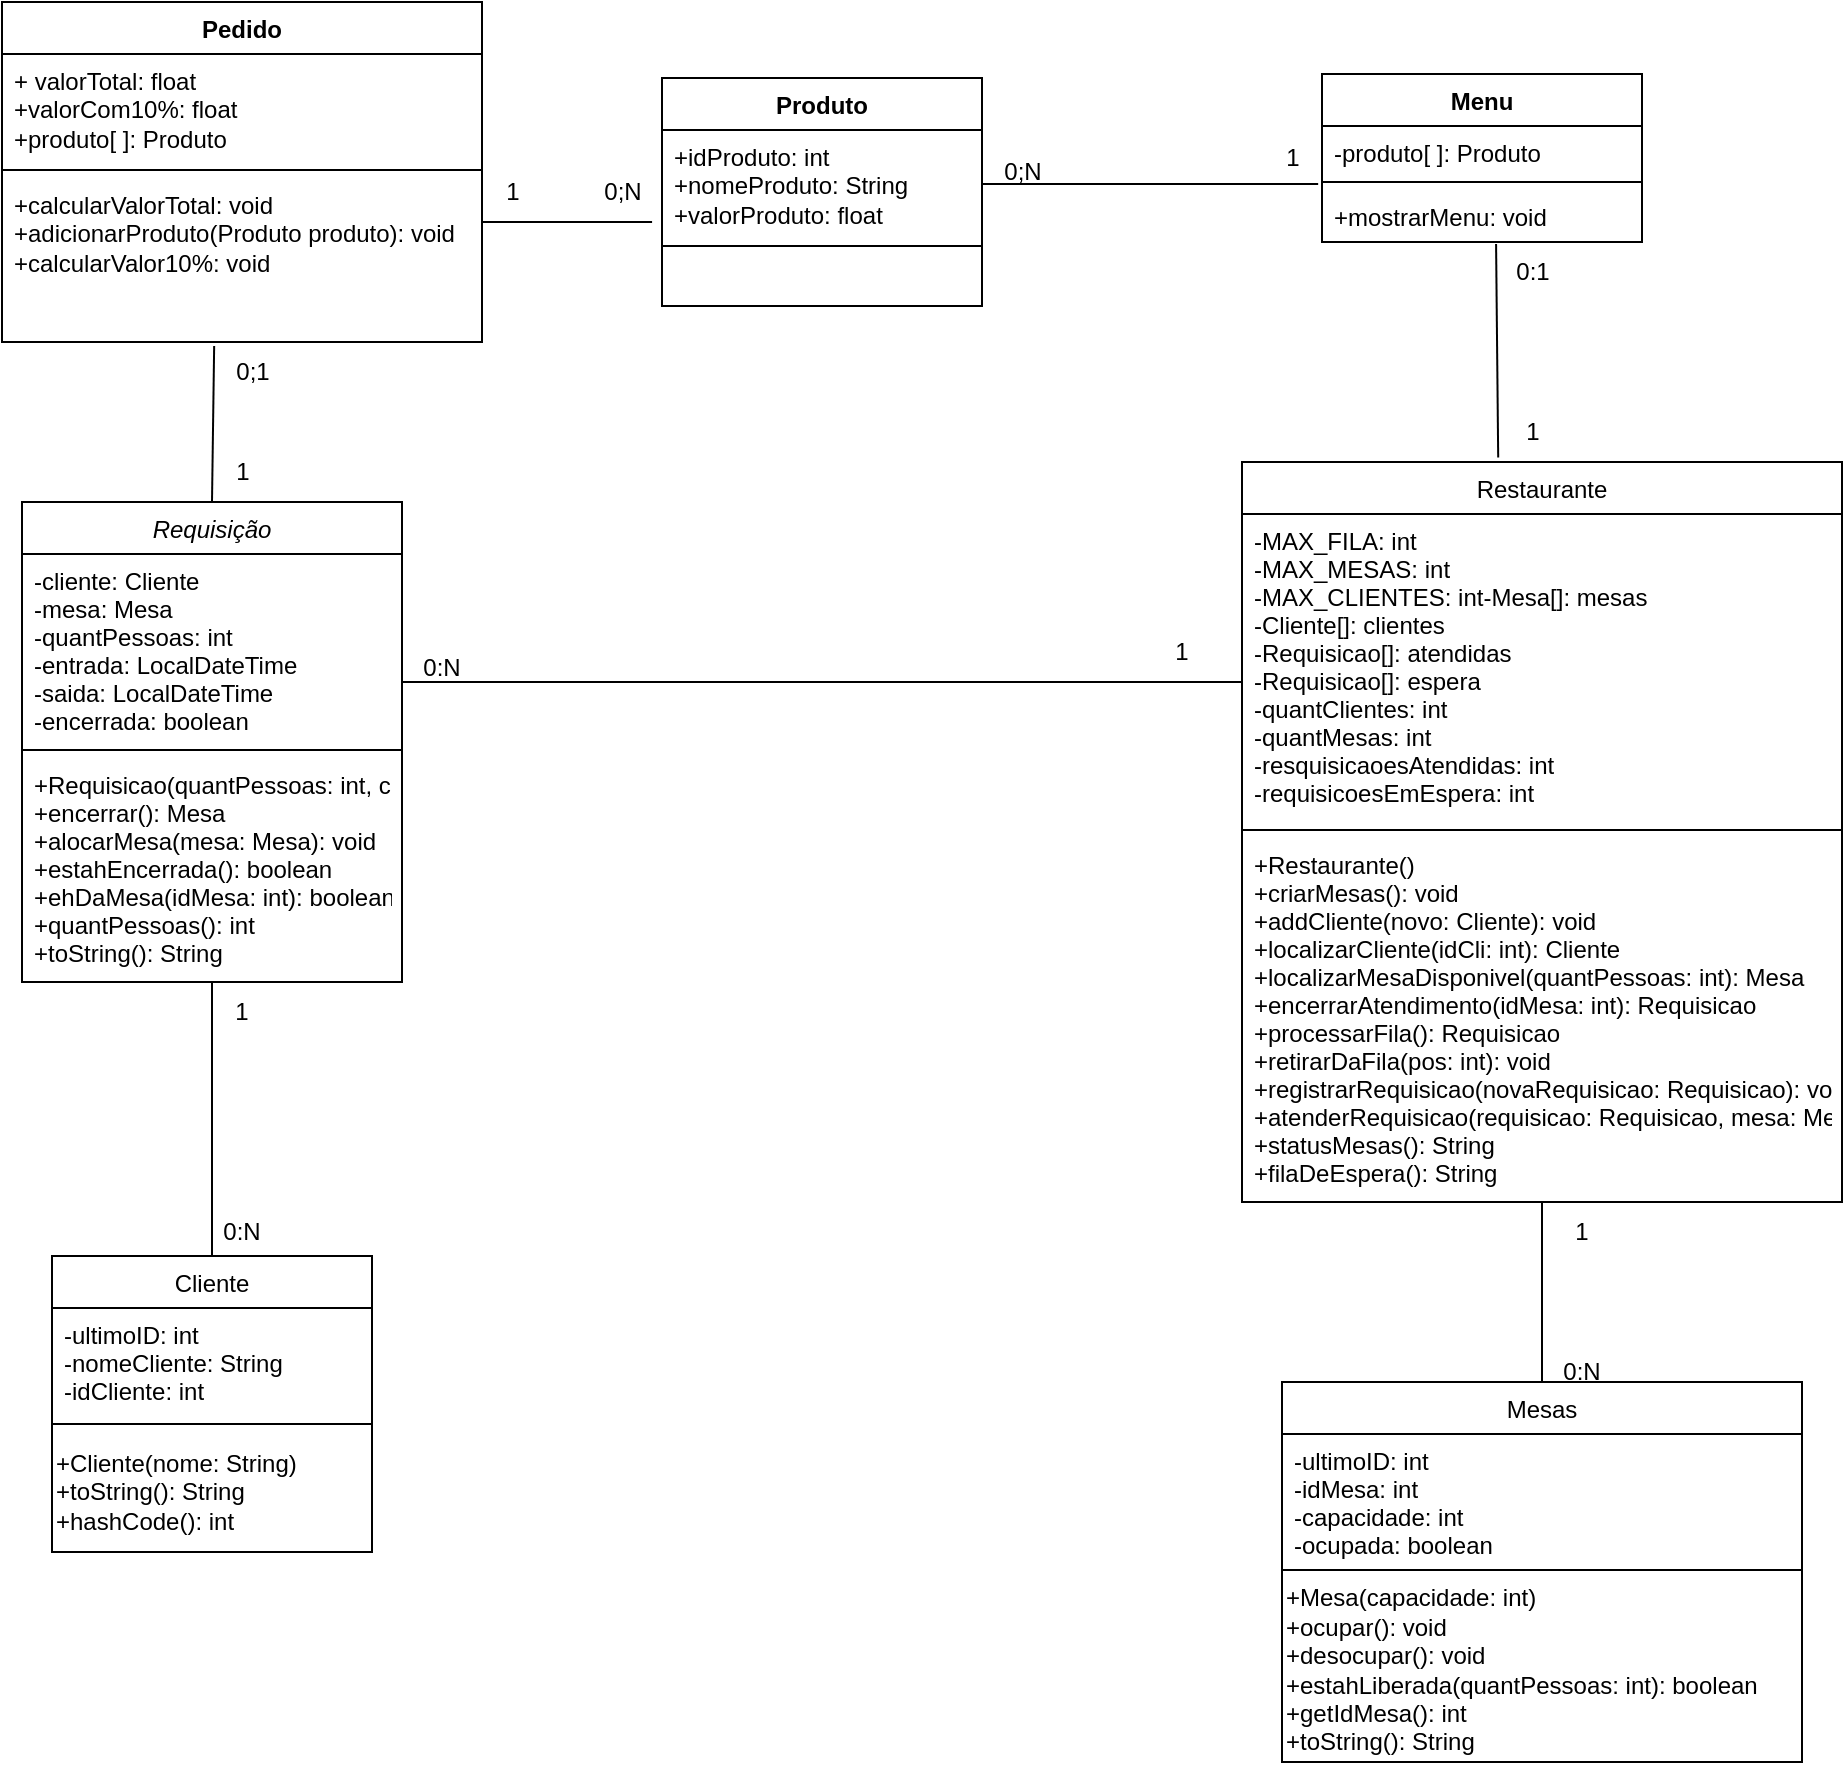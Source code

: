 <mxfile scale="1" border="0" version="24.4.0" type="device">
  <diagram id="C5RBs43oDa-KdzZeNtuy" name="Page-1">
    <mxGraphModel dx="1434" dy="1947" grid="1" gridSize="10" guides="1" tooltips="1" connect="1" arrows="1" fold="1" page="1" pageScale="1" pageWidth="827" pageHeight="1169" math="0" shadow="0">
      <root>
        <mxCell id="WIyWlLk6GJQsqaUBKTNV-0" />
        <mxCell id="WIyWlLk6GJQsqaUBKTNV-1" parent="WIyWlLk6GJQsqaUBKTNV-0" />
        <mxCell id="zkfFHV4jXpPFQw0GAbJ--0" value="Requisição" style="swimlane;fontStyle=2;align=center;verticalAlign=top;childLayout=stackLayout;horizontal=1;startSize=26;horizontalStack=0;resizeParent=1;resizeLast=0;collapsible=1;marginBottom=0;rounded=0;shadow=0;strokeWidth=1;" parent="WIyWlLk6GJQsqaUBKTNV-1" vertex="1">
          <mxGeometry x="110" y="110" width="190" height="240" as="geometry">
            <mxRectangle x="230" y="140" width="160" height="26" as="alternateBounds" />
          </mxGeometry>
        </mxCell>
        <mxCell id="zkfFHV4jXpPFQw0GAbJ--1" value="-cliente: Cliente&#xa;-mesa: Mesa&#xa;-quantPessoas: int&#xa;-entrada: LocalDateTime&#xa;-saida: LocalDateTime&#xa;-encerrada: boolean" style="text;align=left;verticalAlign=top;spacingLeft=4;spacingRight=4;overflow=hidden;rotatable=0;points=[[0,0.5],[1,0.5]];portConstraint=eastwest;" parent="zkfFHV4jXpPFQw0GAbJ--0" vertex="1">
          <mxGeometry y="26" width="190" height="94" as="geometry" />
        </mxCell>
        <mxCell id="zkfFHV4jXpPFQw0GAbJ--4" value="" style="line;html=1;strokeWidth=1;align=left;verticalAlign=middle;spacingTop=-1;spacingLeft=3;spacingRight=3;rotatable=0;labelPosition=right;points=[];portConstraint=eastwest;" parent="zkfFHV4jXpPFQw0GAbJ--0" vertex="1">
          <mxGeometry y="120" width="190" height="8" as="geometry" />
        </mxCell>
        <mxCell id="zkfFHV4jXpPFQw0GAbJ--5" value="+Requisicao(quantPessoas: int, cliente: Cliente)&#xa;+encerrar(): Mesa&#xa;+alocarMesa(mesa: Mesa): void&#xa;+estahEncerrada(): boolean&#xa;+ehDaMesa(idMesa: int): boolean&#xa;+quantPessoas(): int&#xa;+toString(): String" style="text;align=left;verticalAlign=top;spacingLeft=4;spacingRight=4;overflow=hidden;rotatable=0;points=[[0,0.5],[1,0.5]];portConstraint=eastwest;" parent="zkfFHV4jXpPFQw0GAbJ--0" vertex="1">
          <mxGeometry y="128" width="190" height="112" as="geometry" />
        </mxCell>
        <mxCell id="zkfFHV4jXpPFQw0GAbJ--6" value="Mesas" style="swimlane;fontStyle=0;align=center;verticalAlign=top;childLayout=stackLayout;horizontal=1;startSize=26;horizontalStack=0;resizeParent=1;resizeLast=0;collapsible=1;marginBottom=0;rounded=0;shadow=0;strokeWidth=1;" parent="WIyWlLk6GJQsqaUBKTNV-1" vertex="1">
          <mxGeometry x="740" y="550" width="260" height="190" as="geometry">
            <mxRectangle x="130" y="380" width="160" height="26" as="alternateBounds" />
          </mxGeometry>
        </mxCell>
        <mxCell id="zkfFHV4jXpPFQw0GAbJ--7" value="-ultimoID: int&#xa;-idMesa: int&#xa;-capacidade: int&#xa;-ocupada: boolean" style="text;align=left;verticalAlign=top;spacingLeft=4;spacingRight=4;overflow=hidden;rotatable=0;points=[[0,0.5],[1,0.5]];portConstraint=eastwest;" parent="zkfFHV4jXpPFQw0GAbJ--6" vertex="1">
          <mxGeometry y="26" width="260" height="64" as="geometry" />
        </mxCell>
        <mxCell id="zkfFHV4jXpPFQw0GAbJ--9" value="" style="line;html=1;strokeWidth=1;align=left;verticalAlign=middle;spacingTop=-1;spacingLeft=3;spacingRight=3;rotatable=0;labelPosition=right;points=[];portConstraint=eastwest;" parent="zkfFHV4jXpPFQw0GAbJ--6" vertex="1">
          <mxGeometry y="90" width="260" height="8" as="geometry" />
        </mxCell>
        <mxCell id="EjWk67JAwfXrxM7HNn6o-3" value="&lt;div&gt;+Mesa(capacidade: int)&lt;/div&gt;&lt;div&gt;+ocupar(): void&lt;/div&gt;&lt;div&gt;+desocupar(): void&lt;/div&gt;&lt;div&gt;+estahLiberada(quantPessoas: int): boolean&lt;/div&gt;&lt;div&gt;+getIdMesa(): int&lt;/div&gt;&lt;div&gt;+toString(): String&lt;/div&gt;" style="text;html=1;align=left;verticalAlign=middle;whiteSpace=wrap;rounded=0;" parent="zkfFHV4jXpPFQw0GAbJ--6" vertex="1">
          <mxGeometry y="98" width="260" height="92" as="geometry" />
        </mxCell>
        <mxCell id="zkfFHV4jXpPFQw0GAbJ--13" value="Cliente" style="swimlane;fontStyle=0;align=center;verticalAlign=top;childLayout=stackLayout;horizontal=1;startSize=26;horizontalStack=0;resizeParent=1;resizeLast=0;collapsible=1;marginBottom=0;rounded=0;shadow=0;strokeWidth=1;" parent="WIyWlLk6GJQsqaUBKTNV-1" vertex="1">
          <mxGeometry x="125" y="487" width="160" height="148" as="geometry">
            <mxRectangle x="340" y="380" width="170" height="26" as="alternateBounds" />
          </mxGeometry>
        </mxCell>
        <mxCell id="zkfFHV4jXpPFQw0GAbJ--14" value="-ultimoID: int&#xa;-nomeCliente: String&#xa;-idCliente: int" style="text;align=left;verticalAlign=top;spacingLeft=4;spacingRight=4;overflow=hidden;rotatable=0;points=[[0,0.5],[1,0.5]];portConstraint=eastwest;" parent="zkfFHV4jXpPFQw0GAbJ--13" vertex="1">
          <mxGeometry y="26" width="160" height="54" as="geometry" />
        </mxCell>
        <mxCell id="zkfFHV4jXpPFQw0GAbJ--15" value="" style="line;html=1;strokeWidth=1;align=left;verticalAlign=middle;spacingTop=-1;spacingLeft=3;spacingRight=3;rotatable=0;labelPosition=right;points=[];portConstraint=eastwest;" parent="zkfFHV4jXpPFQw0GAbJ--13" vertex="1">
          <mxGeometry y="80" width="160" height="8" as="geometry" />
        </mxCell>
        <mxCell id="fPCmjn3C6ITWCpzV9pjD-17" value="&lt;div&gt;+Cliente(nome: String)&lt;/div&gt;&lt;div&gt;+toString(): String&lt;/div&gt;&lt;div&gt;+hashCode(): int&lt;/div&gt;" style="text;html=1;align=left;verticalAlign=middle;resizable=0;points=[];autosize=1;strokeColor=none;fillColor=none;" parent="zkfFHV4jXpPFQw0GAbJ--13" vertex="1">
          <mxGeometry y="88" width="160" height="60" as="geometry" />
        </mxCell>
        <mxCell id="zkfFHV4jXpPFQw0GAbJ--17" value="Restaurante" style="swimlane;fontStyle=0;align=center;verticalAlign=top;childLayout=stackLayout;horizontal=1;startSize=26;horizontalStack=0;resizeParent=1;resizeLast=0;collapsible=1;marginBottom=0;rounded=0;shadow=0;strokeWidth=1;" parent="WIyWlLk6GJQsqaUBKTNV-1" vertex="1">
          <mxGeometry x="720" y="90" width="300" height="370" as="geometry">
            <mxRectangle x="550" y="140" width="160" height="26" as="alternateBounds" />
          </mxGeometry>
        </mxCell>
        <mxCell id="zkfFHV4jXpPFQw0GAbJ--18" value="-MAX_FILA: int&#xa;-MAX_MESAS: int&#xa;-MAX_CLIENTES: int-Mesa[]: mesas&#xa;-Cliente[]: clientes&#xa;-Requisicao[]: atendidas&#xa;-Requisicao[]: espera&#xa;-quantClientes: int&#xa;-quantMesas: int&#xa;-resquisicaoesAtendidas: int&#xa;-requisicoesEmEspera: int&#xa;&#xa;" style="text;align=left;verticalAlign=top;spacingLeft=4;spacingRight=4;overflow=hidden;rotatable=0;points=[[0,0.5],[1,0.5]];portConstraint=eastwest;" parent="zkfFHV4jXpPFQw0GAbJ--17" vertex="1">
          <mxGeometry y="26" width="300" height="154" as="geometry" />
        </mxCell>
        <mxCell id="zkfFHV4jXpPFQw0GAbJ--23" value="" style="line;html=1;strokeWidth=1;align=left;verticalAlign=middle;spacingTop=-1;spacingLeft=3;spacingRight=3;rotatable=0;labelPosition=right;points=[];portConstraint=eastwest;" parent="zkfFHV4jXpPFQw0GAbJ--17" vertex="1">
          <mxGeometry y="180" width="300" height="8" as="geometry" />
        </mxCell>
        <mxCell id="zkfFHV4jXpPFQw0GAbJ--24" value="+Restaurante()&#xa;+criarMesas(): void&#xa;+addCliente(novo: Cliente): void&#xa;+localizarCliente(idCli: int): Cliente&#xa;+localizarMesaDisponivel(quantPessoas: int): Mesa&#xa;+encerrarAtendimento(idMesa: int): Requisicao&#xa;+processarFila(): Requisicao&#xa;+retirarDaFila(pos: int): void&#xa;+registrarRequisicao(novaRequisicao: Requisicao): void&#xa;+atenderRequisicao(requisicao: Requisicao, mesa: Mesa): void&#xa;+statusMesas(): String&#xa;+filaDeEspera(): String" style="text;align=left;verticalAlign=top;spacingLeft=4;spacingRight=4;overflow=hidden;rotatable=0;points=[[0,0.5],[1,0.5]];portConstraint=eastwest;" parent="zkfFHV4jXpPFQw0GAbJ--17" vertex="1">
          <mxGeometry y="188" width="300" height="182" as="geometry" />
        </mxCell>
        <mxCell id="EjWk67JAwfXrxM7HNn6o-5" value="" style="endArrow=none;html=1;rounded=0;exitX=0.5;exitY=0;exitDx=0;exitDy=0;entryX=0.5;entryY=1;entryDx=0;entryDy=0;" parent="WIyWlLk6GJQsqaUBKTNV-1" source="zkfFHV4jXpPFQw0GAbJ--13" target="zkfFHV4jXpPFQw0GAbJ--0" edge="1">
          <mxGeometry width="50" height="50" relative="1" as="geometry">
            <mxPoint x="160" y="364" as="sourcePoint" />
            <mxPoint x="210" y="314" as="targetPoint" />
          </mxGeometry>
        </mxCell>
        <mxCell id="EjWk67JAwfXrxM7HNn6o-7" value="" style="endArrow=none;html=1;rounded=0;entryX=0.5;entryY=1;entryDx=0;entryDy=0;exitX=0.5;exitY=0;exitDx=0;exitDy=0;" parent="WIyWlLk6GJQsqaUBKTNV-1" source="zkfFHV4jXpPFQw0GAbJ--6" target="zkfFHV4jXpPFQw0GAbJ--17" edge="1">
          <mxGeometry width="50" height="50" relative="1" as="geometry">
            <mxPoint x="620" y="346" as="sourcePoint" />
            <mxPoint x="670" y="296" as="targetPoint" />
          </mxGeometry>
        </mxCell>
        <mxCell id="EjWk67JAwfXrxM7HNn6o-8" value="0:N" style="text;html=1;align=center;verticalAlign=middle;whiteSpace=wrap;rounded=0;" parent="WIyWlLk6GJQsqaUBKTNV-1" vertex="1">
          <mxGeometry x="860" y="530" width="60" height="30" as="geometry" />
        </mxCell>
        <mxCell id="EjWk67JAwfXrxM7HNn6o-9" value="0:N" style="text;html=1;align=center;verticalAlign=middle;whiteSpace=wrap;rounded=0;" parent="WIyWlLk6GJQsqaUBKTNV-1" vertex="1">
          <mxGeometry x="290" y="178" width="60" height="30" as="geometry" />
        </mxCell>
        <mxCell id="EjWk67JAwfXrxM7HNn6o-10" value="0:N" style="text;html=1;align=center;verticalAlign=middle;whiteSpace=wrap;rounded=0;" parent="WIyWlLk6GJQsqaUBKTNV-1" vertex="1">
          <mxGeometry x="190" y="460" width="60" height="30" as="geometry" />
        </mxCell>
        <mxCell id="EjWk67JAwfXrxM7HNn6o-13" value="1" style="text;html=1;align=center;verticalAlign=middle;whiteSpace=wrap;rounded=0;" parent="WIyWlLk6GJQsqaUBKTNV-1" vertex="1">
          <mxGeometry x="860" y="460" width="60" height="30" as="geometry" />
        </mxCell>
        <mxCell id="EjWk67JAwfXrxM7HNn6o-14" value="1" style="text;html=1;align=center;verticalAlign=middle;whiteSpace=wrap;rounded=0;" parent="WIyWlLk6GJQsqaUBKTNV-1" vertex="1">
          <mxGeometry x="190" y="350" width="60" height="30" as="geometry" />
        </mxCell>
        <mxCell id="EjWk67JAwfXrxM7HNn6o-16" value="" style="endArrow=none;html=1;rounded=0;entryX=1;entryY=1;entryDx=0;entryDy=0;" parent="WIyWlLk6GJQsqaUBKTNV-1" target="EjWk67JAwfXrxM7HNn6o-11" edge="1">
          <mxGeometry width="50" height="50" relative="1" as="geometry">
            <mxPoint x="300" y="200" as="sourcePoint" />
            <mxPoint x="470" y="200" as="targetPoint" />
          </mxGeometry>
        </mxCell>
        <mxCell id="EjWk67JAwfXrxM7HNn6o-11" value="1" style="text;html=1;align=center;verticalAlign=middle;whiteSpace=wrap;rounded=0;" parent="WIyWlLk6GJQsqaUBKTNV-1" vertex="1">
          <mxGeometry x="660" y="170" width="60" height="30" as="geometry" />
        </mxCell>
        <mxCell id="0mK3CXkrJcQ-S0G19kXK-0" value="Pedido" style="swimlane;fontStyle=1;align=center;verticalAlign=top;childLayout=stackLayout;horizontal=1;startSize=26;horizontalStack=0;resizeParent=1;resizeParentMax=0;resizeLast=0;collapsible=1;marginBottom=0;whiteSpace=wrap;html=1;" parent="WIyWlLk6GJQsqaUBKTNV-1" vertex="1">
          <mxGeometry x="100" y="-140" width="240" height="170" as="geometry" />
        </mxCell>
        <mxCell id="0mK3CXkrJcQ-S0G19kXK-1" value="+ valorTotal: float&lt;div&gt;+valorCom10%: float&lt;/div&gt;&lt;div&gt;+produto[ ]: Produto&lt;/div&gt;" style="text;strokeColor=none;fillColor=none;align=left;verticalAlign=top;spacingLeft=4;spacingRight=4;overflow=hidden;rotatable=0;points=[[0,0.5],[1,0.5]];portConstraint=eastwest;whiteSpace=wrap;html=1;" parent="0mK3CXkrJcQ-S0G19kXK-0" vertex="1">
          <mxGeometry y="26" width="240" height="54" as="geometry" />
        </mxCell>
        <mxCell id="0mK3CXkrJcQ-S0G19kXK-2" value="" style="line;strokeWidth=1;fillColor=none;align=left;verticalAlign=middle;spacingTop=-1;spacingLeft=3;spacingRight=3;rotatable=0;labelPosition=right;points=[];portConstraint=eastwest;strokeColor=inherit;" parent="0mK3CXkrJcQ-S0G19kXK-0" vertex="1">
          <mxGeometry y="80" width="240" height="8" as="geometry" />
        </mxCell>
        <mxCell id="0mK3CXkrJcQ-S0G19kXK-3" value="+calcularValorTotal: void&lt;div&gt;+adicionarProduto(Produto produto): void&lt;/div&gt;&lt;div&gt;+calcularValor10%: void&lt;/div&gt;" style="text;strokeColor=none;fillColor=none;align=left;verticalAlign=top;spacingLeft=4;spacingRight=4;overflow=hidden;rotatable=0;points=[[0,0.5],[1,0.5]];portConstraint=eastwest;whiteSpace=wrap;html=1;" parent="0mK3CXkrJcQ-S0G19kXK-0" vertex="1">
          <mxGeometry y="88" width="240" height="82" as="geometry" />
        </mxCell>
        <mxCell id="0mK3CXkrJcQ-S0G19kXK-4" value="Produto" style="swimlane;fontStyle=1;align=center;verticalAlign=top;childLayout=stackLayout;horizontal=1;startSize=26;horizontalStack=0;resizeParent=1;resizeParentMax=0;resizeLast=0;collapsible=1;marginBottom=0;whiteSpace=wrap;html=1;" parent="WIyWlLk6GJQsqaUBKTNV-1" vertex="1">
          <mxGeometry x="430" y="-102" width="160" height="114" as="geometry" />
        </mxCell>
        <mxCell id="0mK3CXkrJcQ-S0G19kXK-5" value="+idProduto: int&lt;div&gt;+nomeProduto: String&lt;/div&gt;&lt;div&gt;+valorProduto: float&lt;/div&gt;" style="text;strokeColor=none;fillColor=none;align=left;verticalAlign=top;spacingLeft=4;spacingRight=4;overflow=hidden;rotatable=0;points=[[0,0.5],[1,0.5]];portConstraint=eastwest;whiteSpace=wrap;html=1;" parent="0mK3CXkrJcQ-S0G19kXK-4" vertex="1">
          <mxGeometry y="26" width="160" height="54" as="geometry" />
        </mxCell>
        <mxCell id="0mK3CXkrJcQ-S0G19kXK-6" value="" style="line;strokeWidth=1;fillColor=none;align=left;verticalAlign=middle;spacingTop=-1;spacingLeft=3;spacingRight=3;rotatable=0;labelPosition=right;points=[];portConstraint=eastwest;strokeColor=inherit;" parent="0mK3CXkrJcQ-S0G19kXK-4" vertex="1">
          <mxGeometry y="80" width="160" height="8" as="geometry" />
        </mxCell>
        <mxCell id="0mK3CXkrJcQ-S0G19kXK-7" value="&amp;nbsp;" style="text;strokeColor=none;fillColor=none;align=left;verticalAlign=top;spacingLeft=4;spacingRight=4;overflow=hidden;rotatable=0;points=[[0,0.5],[1,0.5]];portConstraint=eastwest;whiteSpace=wrap;html=1;" parent="0mK3CXkrJcQ-S0G19kXK-4" vertex="1">
          <mxGeometry y="88" width="160" height="26" as="geometry" />
        </mxCell>
        <mxCell id="0mK3CXkrJcQ-S0G19kXK-11" value="Menu" style="swimlane;fontStyle=1;align=center;verticalAlign=top;childLayout=stackLayout;horizontal=1;startSize=26;horizontalStack=0;resizeParent=1;resizeParentMax=0;resizeLast=0;collapsible=1;marginBottom=0;whiteSpace=wrap;html=1;" parent="WIyWlLk6GJQsqaUBKTNV-1" vertex="1">
          <mxGeometry x="760" y="-104" width="160" height="84" as="geometry" />
        </mxCell>
        <mxCell id="0mK3CXkrJcQ-S0G19kXK-12" value="-produto[ ]: Produto" style="text;strokeColor=none;fillColor=none;align=left;verticalAlign=top;spacingLeft=4;spacingRight=4;overflow=hidden;rotatable=0;points=[[0,0.5],[1,0.5]];portConstraint=eastwest;whiteSpace=wrap;html=1;" parent="0mK3CXkrJcQ-S0G19kXK-11" vertex="1">
          <mxGeometry y="26" width="160" height="24" as="geometry" />
        </mxCell>
        <mxCell id="0mK3CXkrJcQ-S0G19kXK-13" value="" style="line;strokeWidth=1;fillColor=none;align=left;verticalAlign=middle;spacingTop=-1;spacingLeft=3;spacingRight=3;rotatable=0;labelPosition=right;points=[];portConstraint=eastwest;strokeColor=inherit;" parent="0mK3CXkrJcQ-S0G19kXK-11" vertex="1">
          <mxGeometry y="50" width="160" height="8" as="geometry" />
        </mxCell>
        <mxCell id="0mK3CXkrJcQ-S0G19kXK-14" value="+mostrarMenu: void" style="text;strokeColor=none;fillColor=none;align=left;verticalAlign=top;spacingLeft=4;spacingRight=4;overflow=hidden;rotatable=0;points=[[0,0.5],[1,0.5]];portConstraint=eastwest;whiteSpace=wrap;html=1;" parent="0mK3CXkrJcQ-S0G19kXK-11" vertex="1">
          <mxGeometry y="58" width="160" height="26" as="geometry" />
        </mxCell>
        <mxCell id="0mK3CXkrJcQ-S0G19kXK-20" value="" style="endArrow=none;html=1;rounded=0;entryX=-0.031;entryY=0.852;entryDx=0;entryDy=0;entryPerimeter=0;" parent="WIyWlLk6GJQsqaUBKTNV-1" target="0mK3CXkrJcQ-S0G19kXK-5" edge="1">
          <mxGeometry width="50" height="50" relative="1" as="geometry">
            <mxPoint x="340" y="-30" as="sourcePoint" />
            <mxPoint x="390" y="-80" as="targetPoint" />
          </mxGeometry>
        </mxCell>
        <mxCell id="0mK3CXkrJcQ-S0G19kXK-21" value="" style="endArrow=none;html=1;rounded=0;exitX=1;exitY=0.5;exitDx=0;exitDy=0;entryX=-0.012;entryY=-0.115;entryDx=0;entryDy=0;entryPerimeter=0;" parent="WIyWlLk6GJQsqaUBKTNV-1" source="0mK3CXkrJcQ-S0G19kXK-5" target="0mK3CXkrJcQ-S0G19kXK-14" edge="1">
          <mxGeometry width="50" height="50" relative="1" as="geometry">
            <mxPoint x="650" y="-40" as="sourcePoint" />
            <mxPoint x="700" y="-90" as="targetPoint" />
          </mxGeometry>
        </mxCell>
        <mxCell id="0mK3CXkrJcQ-S0G19kXK-22" value="" style="endArrow=none;html=1;rounded=0;entryX=0.544;entryY=1.038;entryDx=0;entryDy=0;entryPerimeter=0;exitX=0.427;exitY=-0.006;exitDx=0;exitDy=0;exitPerimeter=0;" parent="WIyWlLk6GJQsqaUBKTNV-1" source="zkfFHV4jXpPFQw0GAbJ--17" target="0mK3CXkrJcQ-S0G19kXK-14" edge="1">
          <mxGeometry width="50" height="50" relative="1" as="geometry">
            <mxPoint x="680" y="90" as="sourcePoint" />
            <mxPoint x="730" y="40" as="targetPoint" />
          </mxGeometry>
        </mxCell>
        <mxCell id="0mK3CXkrJcQ-S0G19kXK-23" value="" style="endArrow=none;html=1;rounded=0;exitX=0.5;exitY=0;exitDx=0;exitDy=0;entryX=0.442;entryY=1.024;entryDx=0;entryDy=0;entryPerimeter=0;" parent="WIyWlLk6GJQsqaUBKTNV-1" source="zkfFHV4jXpPFQw0GAbJ--0" target="0mK3CXkrJcQ-S0G19kXK-3" edge="1">
          <mxGeometry width="50" height="50" relative="1" as="geometry">
            <mxPoint x="380" y="90" as="sourcePoint" />
            <mxPoint x="430" y="40" as="targetPoint" />
          </mxGeometry>
        </mxCell>
        <mxCell id="0mK3CXkrJcQ-S0G19kXK-24" value="1" style="text;html=1;align=center;verticalAlign=middle;resizable=0;points=[];autosize=1;strokeColor=none;fillColor=none;" parent="WIyWlLk6GJQsqaUBKTNV-1" vertex="1">
          <mxGeometry x="850" y="60" width="30" height="30" as="geometry" />
        </mxCell>
        <mxCell id="0mK3CXkrJcQ-S0G19kXK-25" value="0:1" style="text;html=1;align=center;verticalAlign=middle;resizable=0;points=[];autosize=1;strokeColor=none;fillColor=none;" parent="WIyWlLk6GJQsqaUBKTNV-1" vertex="1">
          <mxGeometry x="845" y="-20" width="40" height="30" as="geometry" />
        </mxCell>
        <mxCell id="0mK3CXkrJcQ-S0G19kXK-26" value="1" style="text;html=1;align=center;verticalAlign=middle;resizable=0;points=[];autosize=1;strokeColor=none;fillColor=none;" parent="WIyWlLk6GJQsqaUBKTNV-1" vertex="1">
          <mxGeometry x="730" y="-77" width="30" height="30" as="geometry" />
        </mxCell>
        <mxCell id="0mK3CXkrJcQ-S0G19kXK-27" value="0;N" style="text;html=1;align=center;verticalAlign=middle;resizable=0;points=[];autosize=1;strokeColor=none;fillColor=none;" parent="WIyWlLk6GJQsqaUBKTNV-1" vertex="1">
          <mxGeometry x="590" y="-70" width="40" height="30" as="geometry" />
        </mxCell>
        <mxCell id="0mK3CXkrJcQ-S0G19kXK-28" value="0;N" style="text;html=1;align=center;verticalAlign=middle;resizable=0;points=[];autosize=1;strokeColor=none;fillColor=none;" parent="WIyWlLk6GJQsqaUBKTNV-1" vertex="1">
          <mxGeometry x="390" y="-60" width="40" height="30" as="geometry" />
        </mxCell>
        <mxCell id="0mK3CXkrJcQ-S0G19kXK-30" value="1" style="text;html=1;align=center;verticalAlign=middle;resizable=0;points=[];autosize=1;strokeColor=none;fillColor=none;" parent="WIyWlLk6GJQsqaUBKTNV-1" vertex="1">
          <mxGeometry x="340" y="-60" width="30" height="30" as="geometry" />
        </mxCell>
        <mxCell id="0mK3CXkrJcQ-S0G19kXK-31" value="1" style="text;html=1;align=center;verticalAlign=middle;resizable=0;points=[];autosize=1;strokeColor=none;fillColor=none;" parent="WIyWlLk6GJQsqaUBKTNV-1" vertex="1">
          <mxGeometry x="205" y="80" width="30" height="30" as="geometry" />
        </mxCell>
        <mxCell id="0mK3CXkrJcQ-S0G19kXK-32" value="0;1" style="text;html=1;align=center;verticalAlign=middle;resizable=0;points=[];autosize=1;strokeColor=none;fillColor=none;" parent="WIyWlLk6GJQsqaUBKTNV-1" vertex="1">
          <mxGeometry x="205" y="30" width="40" height="30" as="geometry" />
        </mxCell>
      </root>
    </mxGraphModel>
  </diagram>
</mxfile>
